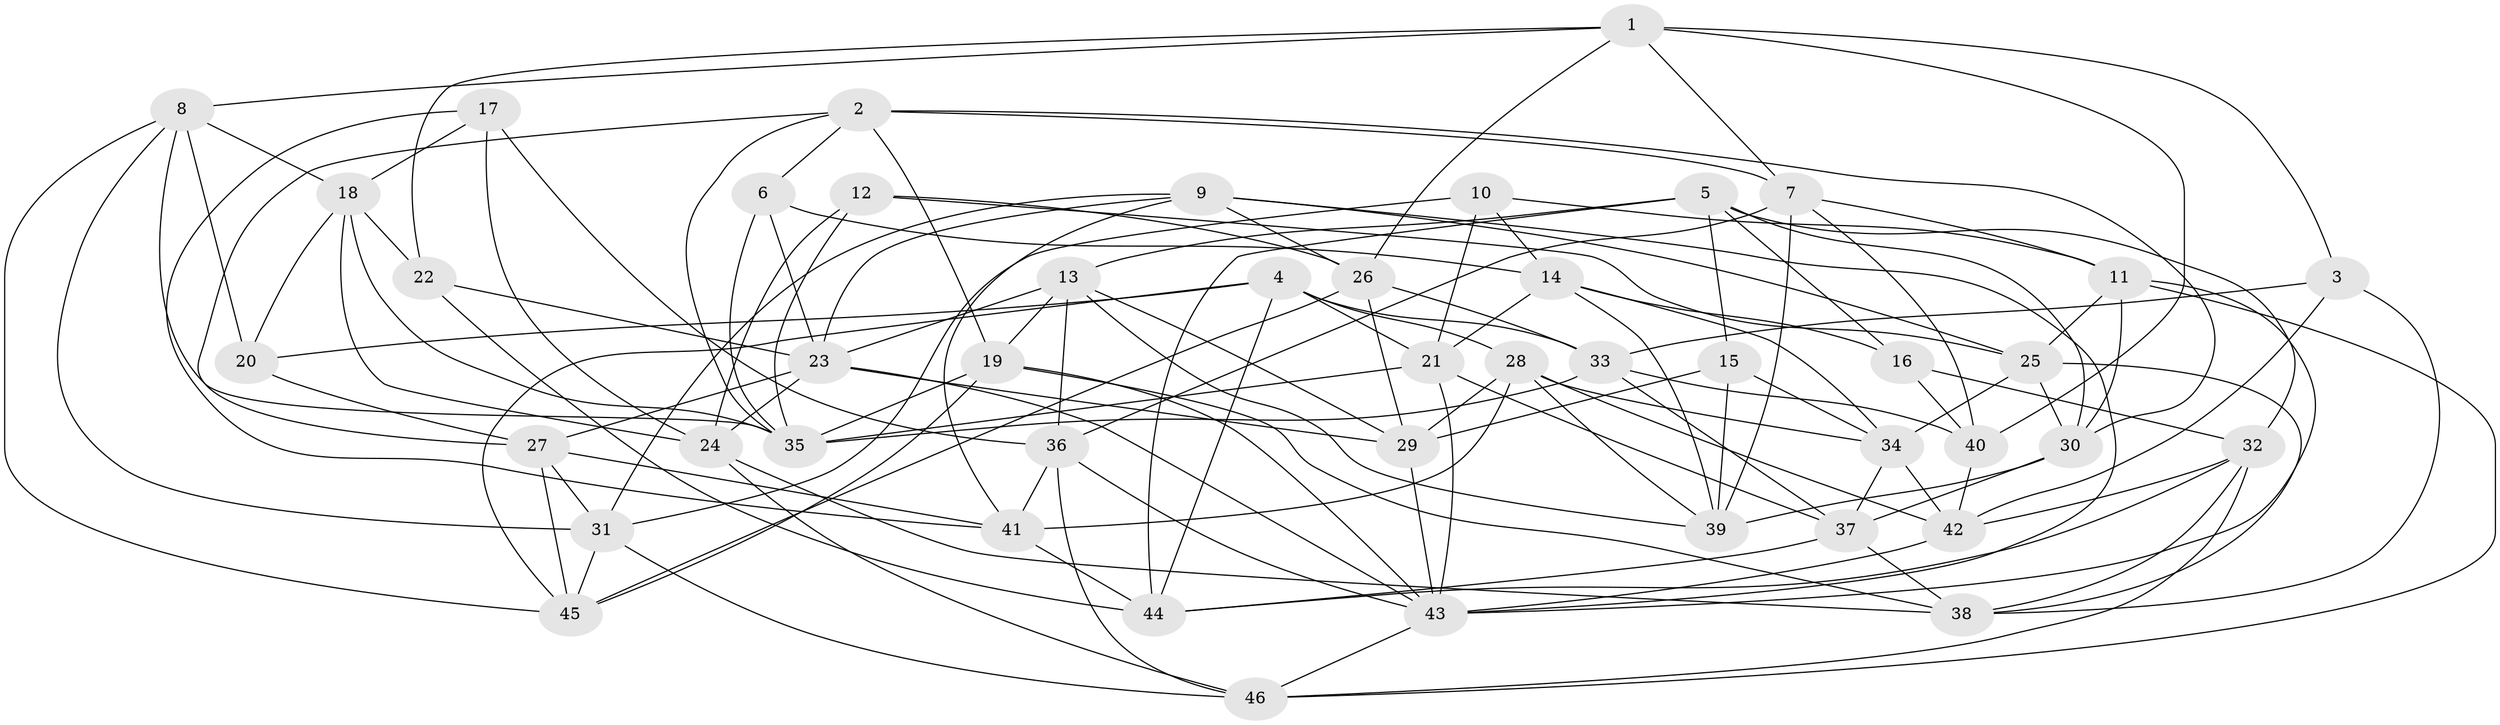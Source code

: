 // original degree distribution, {4: 1.0}
// Generated by graph-tools (version 1.1) at 2025/50/03/09/25 03:50:44]
// undirected, 46 vertices, 132 edges
graph export_dot {
graph [start="1"]
  node [color=gray90,style=filled];
  1;
  2;
  3;
  4;
  5;
  6;
  7;
  8;
  9;
  10;
  11;
  12;
  13;
  14;
  15;
  16;
  17;
  18;
  19;
  20;
  21;
  22;
  23;
  24;
  25;
  26;
  27;
  28;
  29;
  30;
  31;
  32;
  33;
  34;
  35;
  36;
  37;
  38;
  39;
  40;
  41;
  42;
  43;
  44;
  45;
  46;
  1 -- 3 [weight=1.0];
  1 -- 7 [weight=1.0];
  1 -- 8 [weight=1.0];
  1 -- 22 [weight=1.0];
  1 -- 26 [weight=1.0];
  1 -- 40 [weight=1.0];
  2 -- 6 [weight=1.0];
  2 -- 7 [weight=1.0];
  2 -- 19 [weight=1.0];
  2 -- 27 [weight=1.0];
  2 -- 30 [weight=1.0];
  2 -- 35 [weight=1.0];
  3 -- 33 [weight=1.0];
  3 -- 38 [weight=1.0];
  3 -- 42 [weight=1.0];
  4 -- 20 [weight=1.0];
  4 -- 21 [weight=1.0];
  4 -- 28 [weight=1.0];
  4 -- 33 [weight=1.0];
  4 -- 44 [weight=1.0];
  4 -- 45 [weight=1.0];
  5 -- 13 [weight=1.0];
  5 -- 15 [weight=1.0];
  5 -- 16 [weight=1.0];
  5 -- 30 [weight=1.0];
  5 -- 32 [weight=1.0];
  5 -- 44 [weight=1.0];
  6 -- 14 [weight=1.0];
  6 -- 23 [weight=1.0];
  6 -- 35 [weight=1.0];
  7 -- 11 [weight=1.0];
  7 -- 36 [weight=1.0];
  7 -- 39 [weight=1.0];
  7 -- 40 [weight=1.0];
  8 -- 18 [weight=1.0];
  8 -- 20 [weight=1.0];
  8 -- 31 [weight=1.0];
  8 -- 35 [weight=1.0];
  8 -- 45 [weight=1.0];
  9 -- 23 [weight=1.0];
  9 -- 25 [weight=1.0];
  9 -- 26 [weight=1.0];
  9 -- 31 [weight=1.0];
  9 -- 41 [weight=1.0];
  9 -- 43 [weight=1.0];
  10 -- 11 [weight=1.0];
  10 -- 14 [weight=1.0];
  10 -- 21 [weight=1.0];
  10 -- 31 [weight=1.0];
  11 -- 25 [weight=1.0];
  11 -- 30 [weight=1.0];
  11 -- 43 [weight=1.0];
  11 -- 46 [weight=1.0];
  12 -- 24 [weight=1.0];
  12 -- 25 [weight=1.0];
  12 -- 26 [weight=1.0];
  12 -- 35 [weight=1.0];
  13 -- 19 [weight=1.0];
  13 -- 23 [weight=1.0];
  13 -- 29 [weight=1.0];
  13 -- 36 [weight=1.0];
  13 -- 39 [weight=1.0];
  14 -- 16 [weight=1.0];
  14 -- 21 [weight=1.0];
  14 -- 34 [weight=1.0];
  14 -- 39 [weight=1.0];
  15 -- 29 [weight=1.0];
  15 -- 34 [weight=1.0];
  15 -- 39 [weight=1.0];
  16 -- 32 [weight=1.0];
  16 -- 40 [weight=1.0];
  17 -- 18 [weight=1.0];
  17 -- 24 [weight=1.0];
  17 -- 36 [weight=1.0];
  17 -- 41 [weight=1.0];
  18 -- 20 [weight=1.0];
  18 -- 22 [weight=1.0];
  18 -- 24 [weight=1.0];
  18 -- 35 [weight=1.0];
  19 -- 35 [weight=1.0];
  19 -- 38 [weight=1.0];
  19 -- 43 [weight=1.0];
  19 -- 45 [weight=1.0];
  20 -- 27 [weight=1.0];
  21 -- 35 [weight=1.0];
  21 -- 37 [weight=1.0];
  21 -- 43 [weight=1.0];
  22 -- 23 [weight=1.0];
  22 -- 44 [weight=1.0];
  23 -- 24 [weight=1.0];
  23 -- 27 [weight=1.0];
  23 -- 29 [weight=1.0];
  23 -- 43 [weight=1.0];
  24 -- 38 [weight=1.0];
  24 -- 46 [weight=1.0];
  25 -- 30 [weight=1.0];
  25 -- 34 [weight=1.0];
  25 -- 38 [weight=1.0];
  26 -- 29 [weight=1.0];
  26 -- 33 [weight=1.0];
  26 -- 45 [weight=1.0];
  27 -- 31 [weight=1.0];
  27 -- 41 [weight=1.0];
  27 -- 45 [weight=1.0];
  28 -- 29 [weight=1.0];
  28 -- 34 [weight=1.0];
  28 -- 39 [weight=1.0];
  28 -- 41 [weight=1.0];
  28 -- 42 [weight=1.0];
  29 -- 43 [weight=1.0];
  30 -- 37 [weight=1.0];
  30 -- 39 [weight=1.0];
  31 -- 45 [weight=1.0];
  31 -- 46 [weight=1.0];
  32 -- 38 [weight=1.0];
  32 -- 42 [weight=1.0];
  32 -- 44 [weight=1.0];
  32 -- 46 [weight=1.0];
  33 -- 35 [weight=1.0];
  33 -- 37 [weight=1.0];
  33 -- 40 [weight=1.0];
  34 -- 37 [weight=1.0];
  34 -- 42 [weight=1.0];
  36 -- 41 [weight=1.0];
  36 -- 43 [weight=1.0];
  36 -- 46 [weight=1.0];
  37 -- 38 [weight=1.0];
  37 -- 44 [weight=1.0];
  40 -- 42 [weight=2.0];
  41 -- 44 [weight=1.0];
  42 -- 43 [weight=2.0];
  43 -- 46 [weight=1.0];
}
